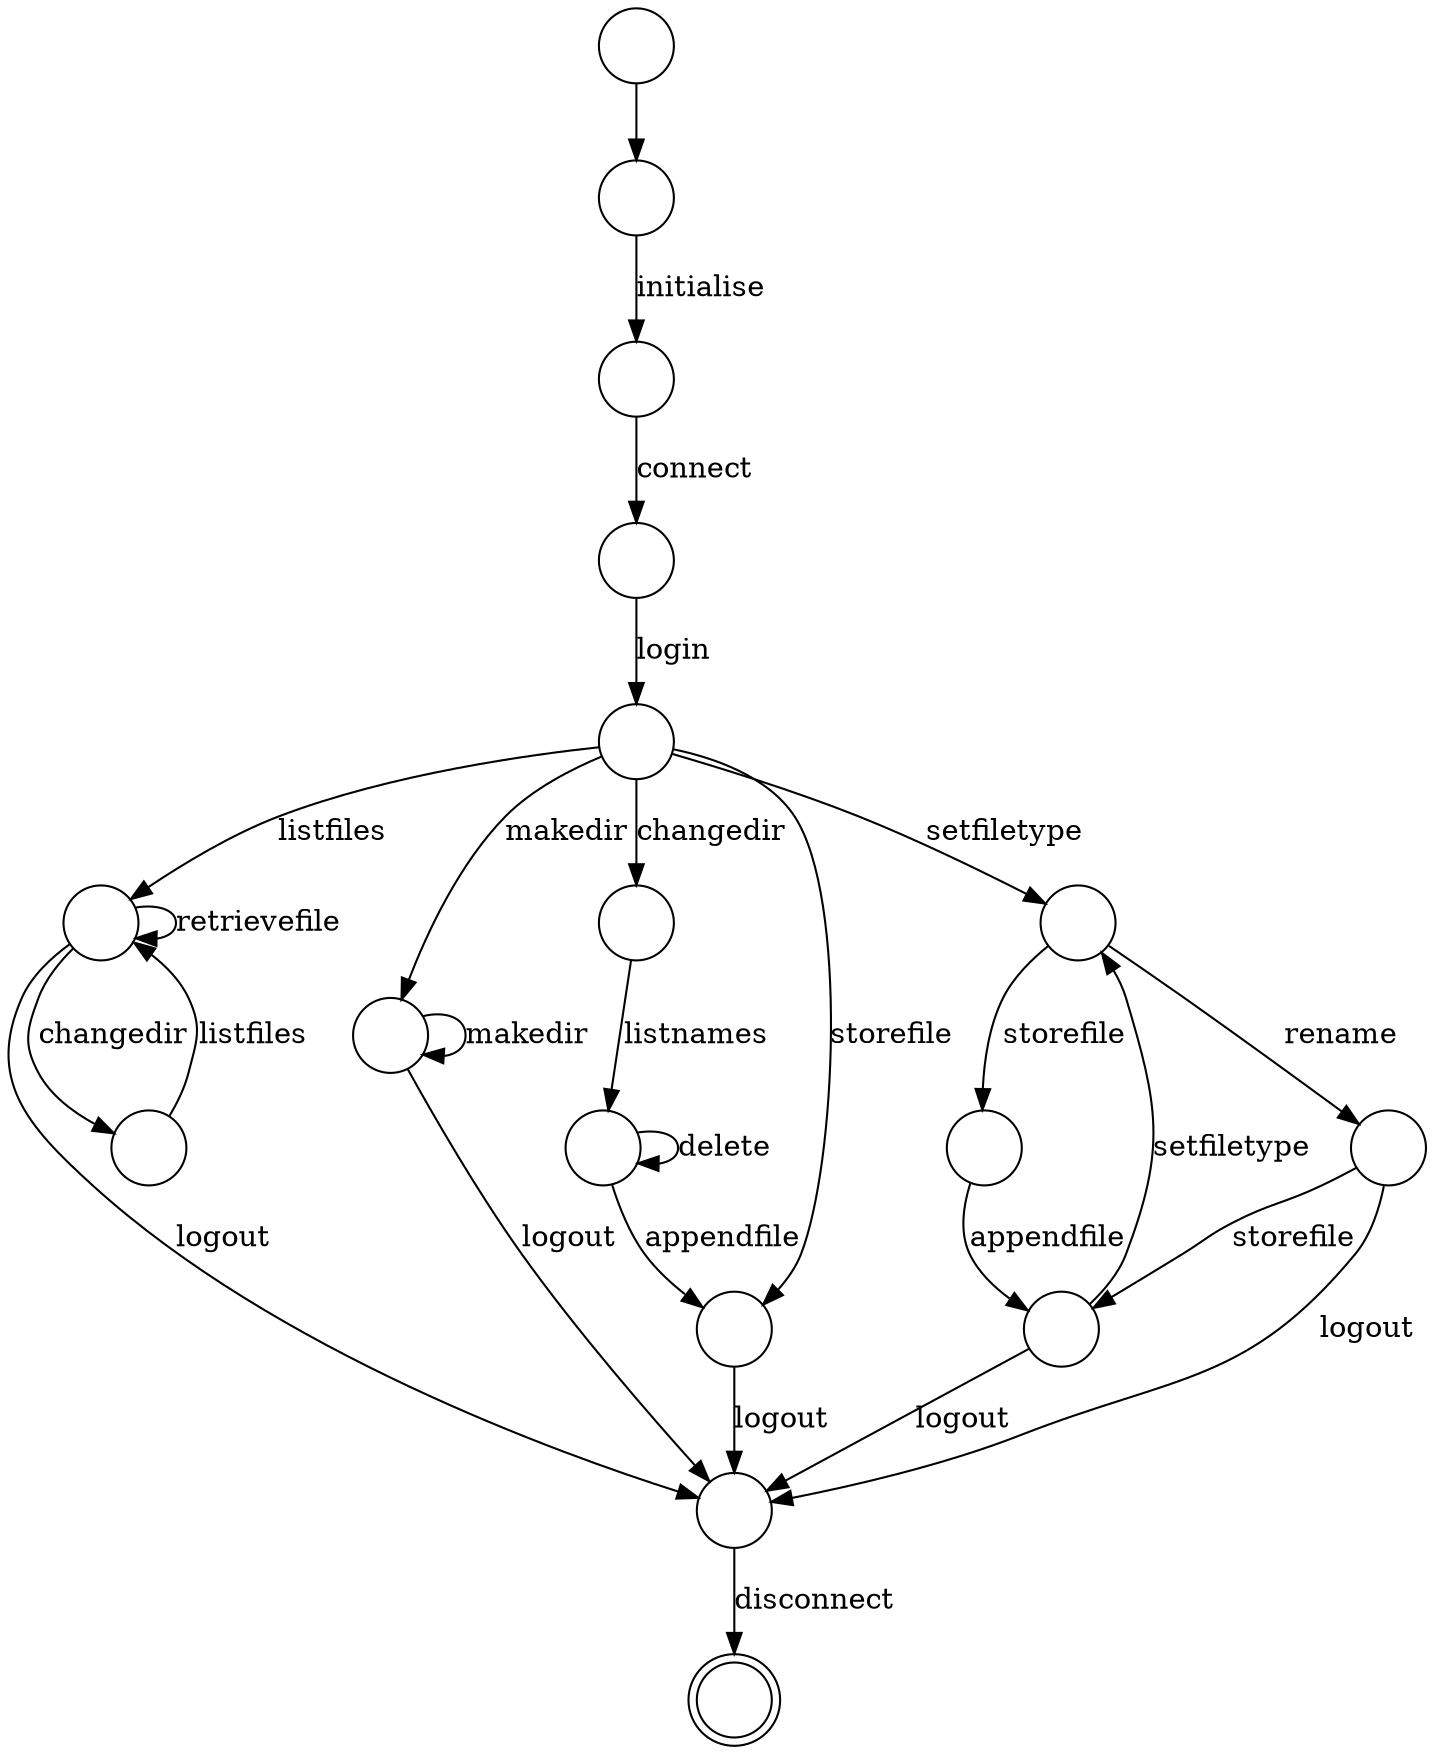 digraph Automaton {
0 [shape=circle,label=""];
1 [shape=circle,label=""]
2 [shape=circle,label=""]
3 [shape=circle,label=""]
4 [shape=circle,label=""]
5 [shape=circle,label=""]
6 [shape=circle,label=""]
7 [shape=circle,label=""]
8 [shape=circle,label=""]
9 [shape=circle,label=""]
10 [shape=circle,label=""]
11 [shape=circle,label=""]
12 [shape=circle,label=""]
13 [shape=circle,label=""]
14 [shape=circle,label=""]
15 [shape=circle,label=""]
16 [shape=doublecircle,label=""]
0 -> 1
1 -> 2 [label="initialise"]
2 -> 3 [label="connect"]
3 -> 4 [label="login"]
4 -> 14 [label="storefile"]
4 -> 5 [label="changedir"]
4 -> 6 [label="listfiles"]
4 -> 7 [label="makedir"]
4 -> 8 [label="setfiletype"]
5 -> 9 [label="listnames"]
6 -> 6 [label="retrievefile"]
6 -> 10 [label="changedir"]
6 -> 15 [label="logout"]
7 -> 7 [label="makedir"]
7 -> 15 [label="logout"]
8 -> 12 [label="rename"]
8 -> 11 [label="storefile"]
9 -> 9 [label="delete"]
9 -> 14 [label="appendfile"]
10 -> 6 [label="listfiles"]
11 -> 13 [label="appendfile"]
12 -> 13 [label="storefile"]
12 -> 15 [label="logout"]
13 -> 15 [label="logout"]
13 -> 8 [label="setfiletype"]
14 -> 15 [label="logout"]
15 -> 16 [label="disconnect"]
}
